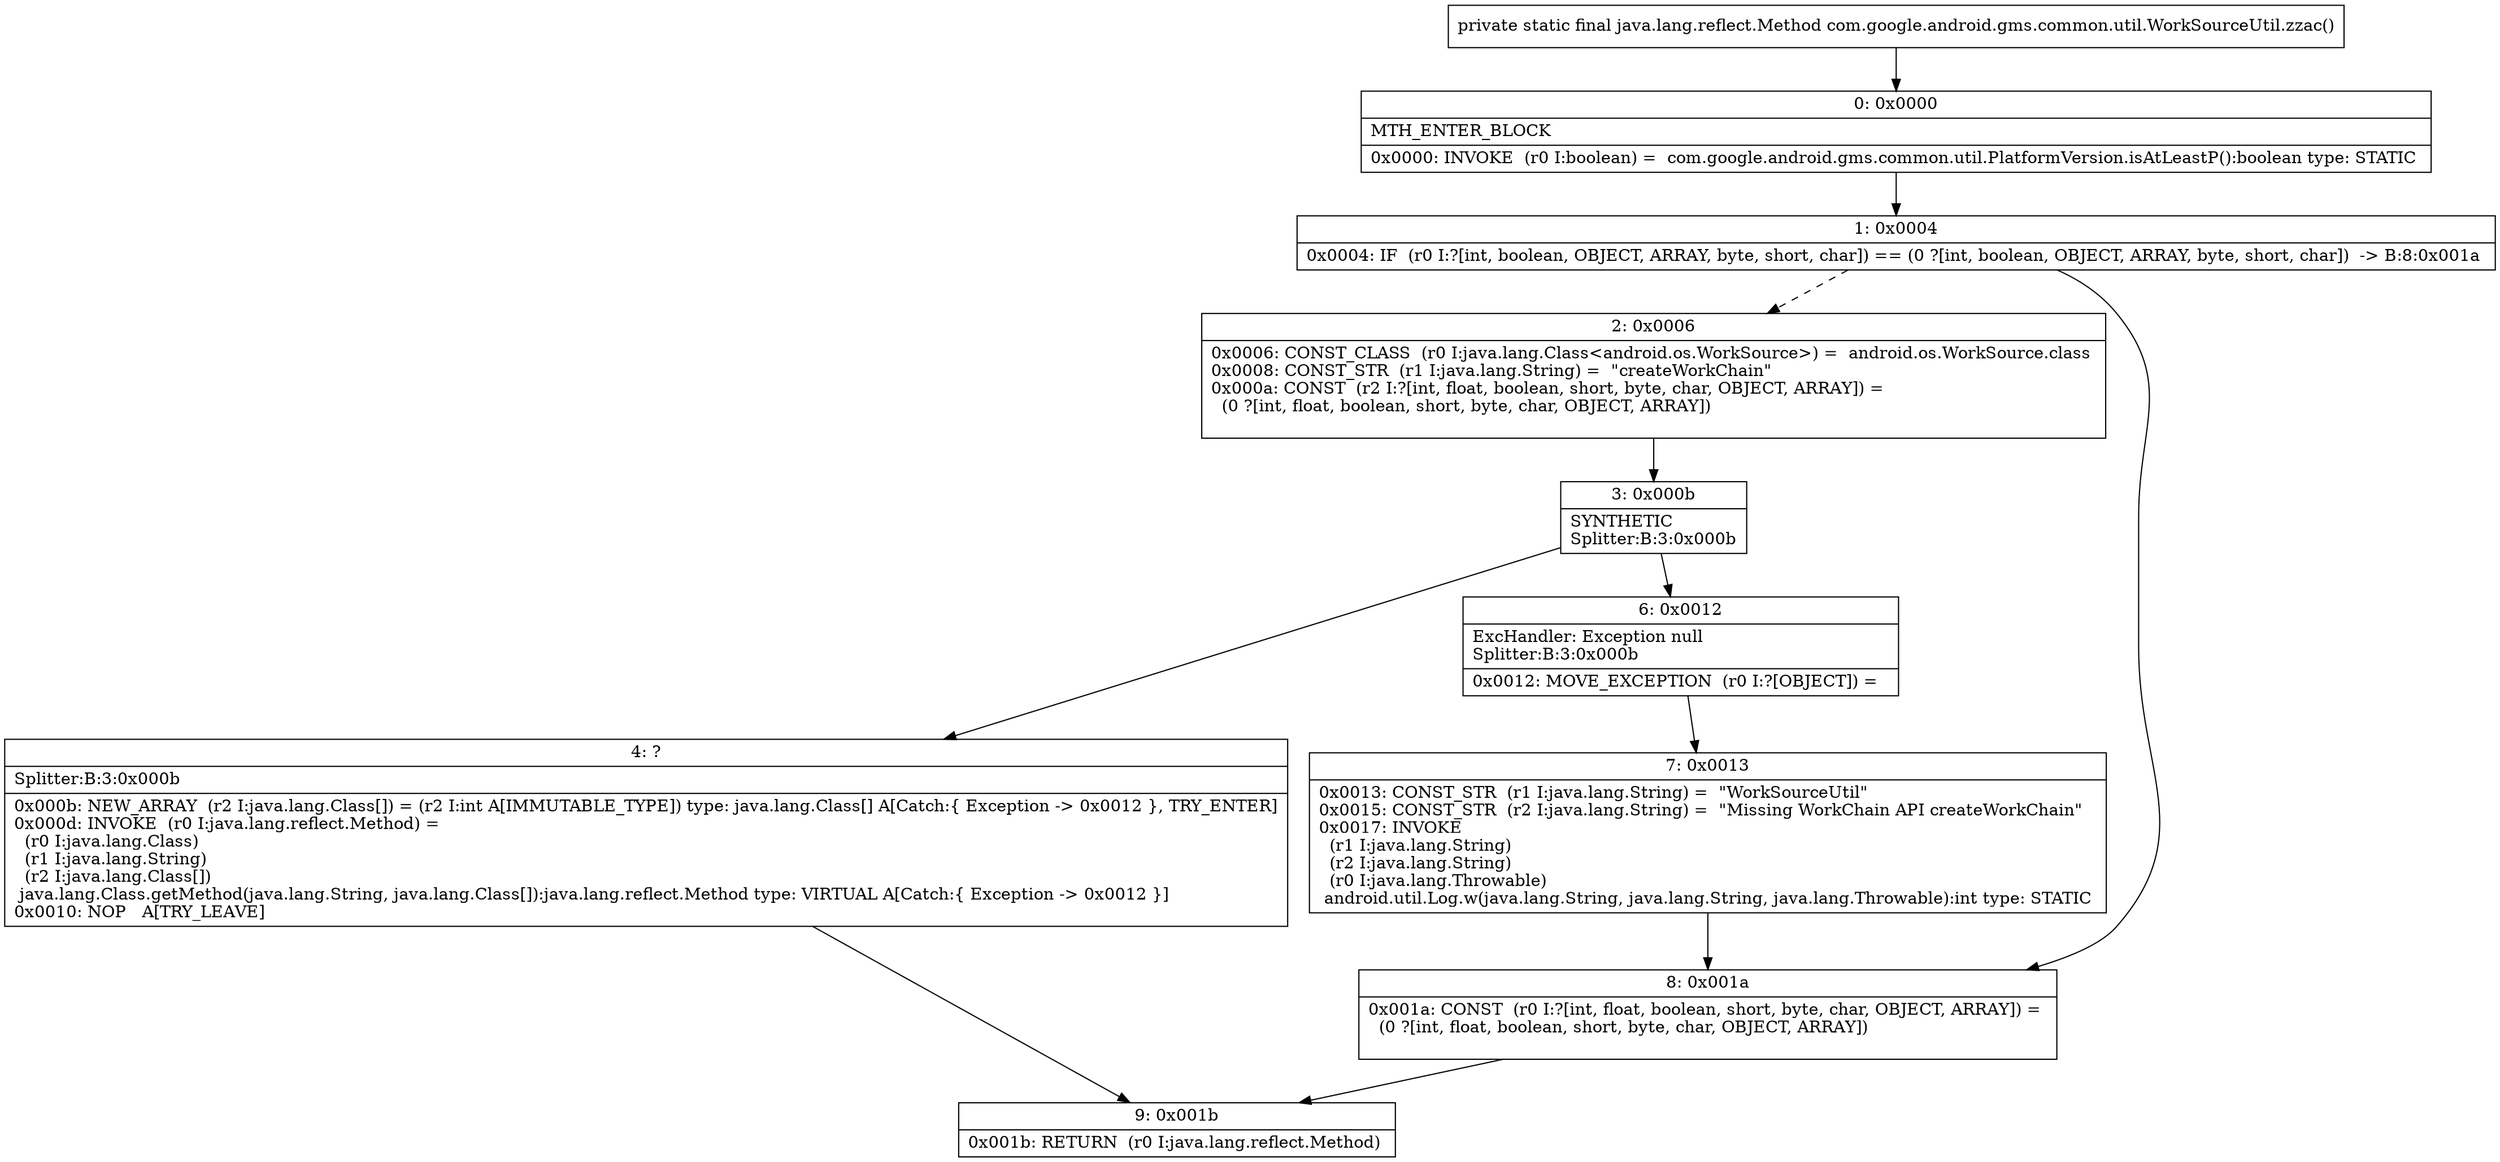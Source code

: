 digraph "CFG forcom.google.android.gms.common.util.WorkSourceUtil.zzac()Ljava\/lang\/reflect\/Method;" {
Node_0 [shape=record,label="{0\:\ 0x0000|MTH_ENTER_BLOCK\l|0x0000: INVOKE  (r0 I:boolean) =  com.google.android.gms.common.util.PlatformVersion.isAtLeastP():boolean type: STATIC \l}"];
Node_1 [shape=record,label="{1\:\ 0x0004|0x0004: IF  (r0 I:?[int, boolean, OBJECT, ARRAY, byte, short, char]) == (0 ?[int, boolean, OBJECT, ARRAY, byte, short, char])  \-\> B:8:0x001a \l}"];
Node_2 [shape=record,label="{2\:\ 0x0006|0x0006: CONST_CLASS  (r0 I:java.lang.Class\<android.os.WorkSource\>) =  android.os.WorkSource.class \l0x0008: CONST_STR  (r1 I:java.lang.String) =  \"createWorkChain\" \l0x000a: CONST  (r2 I:?[int, float, boolean, short, byte, char, OBJECT, ARRAY]) = \l  (0 ?[int, float, boolean, short, byte, char, OBJECT, ARRAY])\l \l}"];
Node_3 [shape=record,label="{3\:\ 0x000b|SYNTHETIC\lSplitter:B:3:0x000b\l}"];
Node_4 [shape=record,label="{4\:\ ?|Splitter:B:3:0x000b\l|0x000b: NEW_ARRAY  (r2 I:java.lang.Class[]) = (r2 I:int A[IMMUTABLE_TYPE]) type: java.lang.Class[] A[Catch:\{ Exception \-\> 0x0012 \}, TRY_ENTER]\l0x000d: INVOKE  (r0 I:java.lang.reflect.Method) = \l  (r0 I:java.lang.Class)\l  (r1 I:java.lang.String)\l  (r2 I:java.lang.Class[])\l java.lang.Class.getMethod(java.lang.String, java.lang.Class[]):java.lang.reflect.Method type: VIRTUAL A[Catch:\{ Exception \-\> 0x0012 \}]\l0x0010: NOP   A[TRY_LEAVE]\l}"];
Node_6 [shape=record,label="{6\:\ 0x0012|ExcHandler: Exception null\lSplitter:B:3:0x000b\l|0x0012: MOVE_EXCEPTION  (r0 I:?[OBJECT]) =  \l}"];
Node_7 [shape=record,label="{7\:\ 0x0013|0x0013: CONST_STR  (r1 I:java.lang.String) =  \"WorkSourceUtil\" \l0x0015: CONST_STR  (r2 I:java.lang.String) =  \"Missing WorkChain API createWorkChain\" \l0x0017: INVOKE  \l  (r1 I:java.lang.String)\l  (r2 I:java.lang.String)\l  (r0 I:java.lang.Throwable)\l android.util.Log.w(java.lang.String, java.lang.String, java.lang.Throwable):int type: STATIC \l}"];
Node_8 [shape=record,label="{8\:\ 0x001a|0x001a: CONST  (r0 I:?[int, float, boolean, short, byte, char, OBJECT, ARRAY]) = \l  (0 ?[int, float, boolean, short, byte, char, OBJECT, ARRAY])\l \l}"];
Node_9 [shape=record,label="{9\:\ 0x001b|0x001b: RETURN  (r0 I:java.lang.reflect.Method) \l}"];
MethodNode[shape=record,label="{private static final java.lang.reflect.Method com.google.android.gms.common.util.WorkSourceUtil.zzac() }"];
MethodNode -> Node_0;
Node_0 -> Node_1;
Node_1 -> Node_2[style=dashed];
Node_1 -> Node_8;
Node_2 -> Node_3;
Node_3 -> Node_4;
Node_3 -> Node_6;
Node_4 -> Node_9;
Node_6 -> Node_7;
Node_7 -> Node_8;
Node_8 -> Node_9;
}

